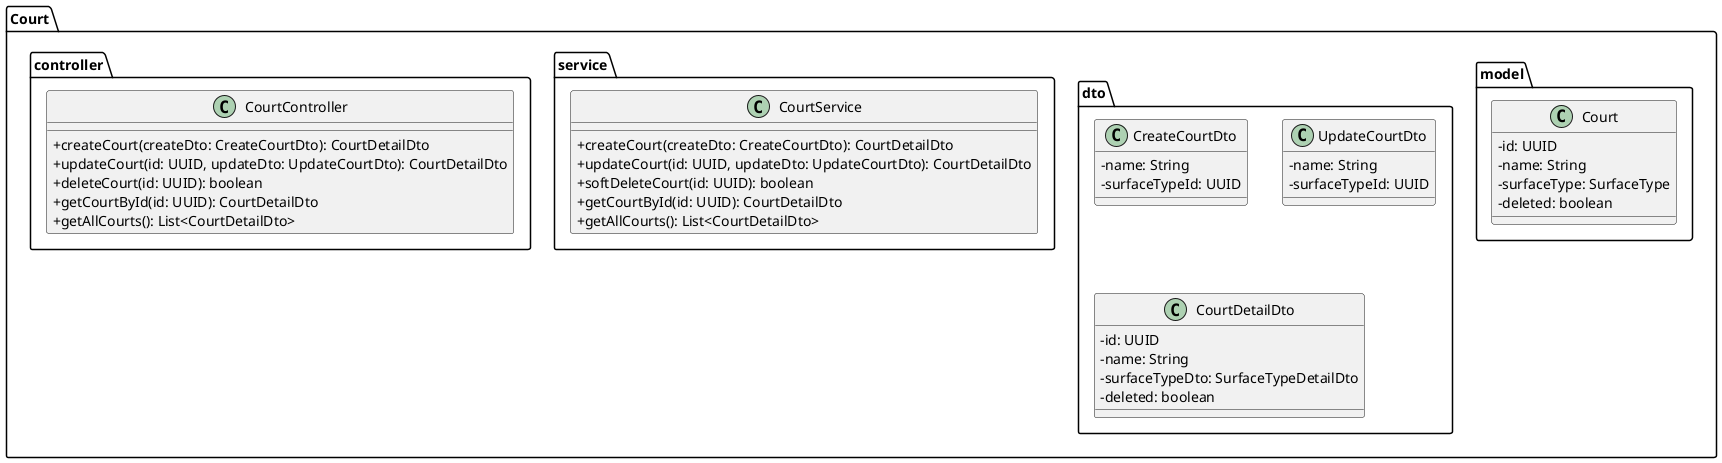 @startuml

skinparam classAttributeIconSize 0

package "Court" {

	package "model" {
	  class Court {
	    - id: UUID
	    - name: String
	    - surfaceType: SurfaceType
	    - deleted: boolean
	  }
	}

	package "dto" {
		class CreateCourtDto {
			- name: String
			- surfaceTypeId: UUID
		}

		class UpdateCourtDto {
			- name: String
			- surfaceTypeId: UUID
		}

		class CourtDetailDto {
			- id: UUID
			- name: String
			- surfaceTypeDto: SurfaceTypeDetailDto
			- deleted: boolean
		}
	}

	package "service" {
		class CourtService {
			+ createCourt(createDto: CreateCourtDto): CourtDetailDto
			+ updateCourt(id: UUID, updateDto: UpdateCourtDto): CourtDetailDto
			+ softDeleteCourt(id: UUID): boolean
			+ getCourtById(id: UUID): CourtDetailDto
			+ getAllCourts(): List<CourtDetailDto>
		}
	}

	package "controller" {
		class CourtController {
			+ createCourt(createDto: CreateCourtDto): CourtDetailDto
			+ updateCourt(id: UUID, updateDto: UpdateCourtDto): CourtDetailDto
			+ deleteCourt(id: UUID): boolean
			+ getCourtById(id: UUID): CourtDetailDto
			+ getAllCourts(): List<CourtDetailDto>
		}
	}
}

@enduml